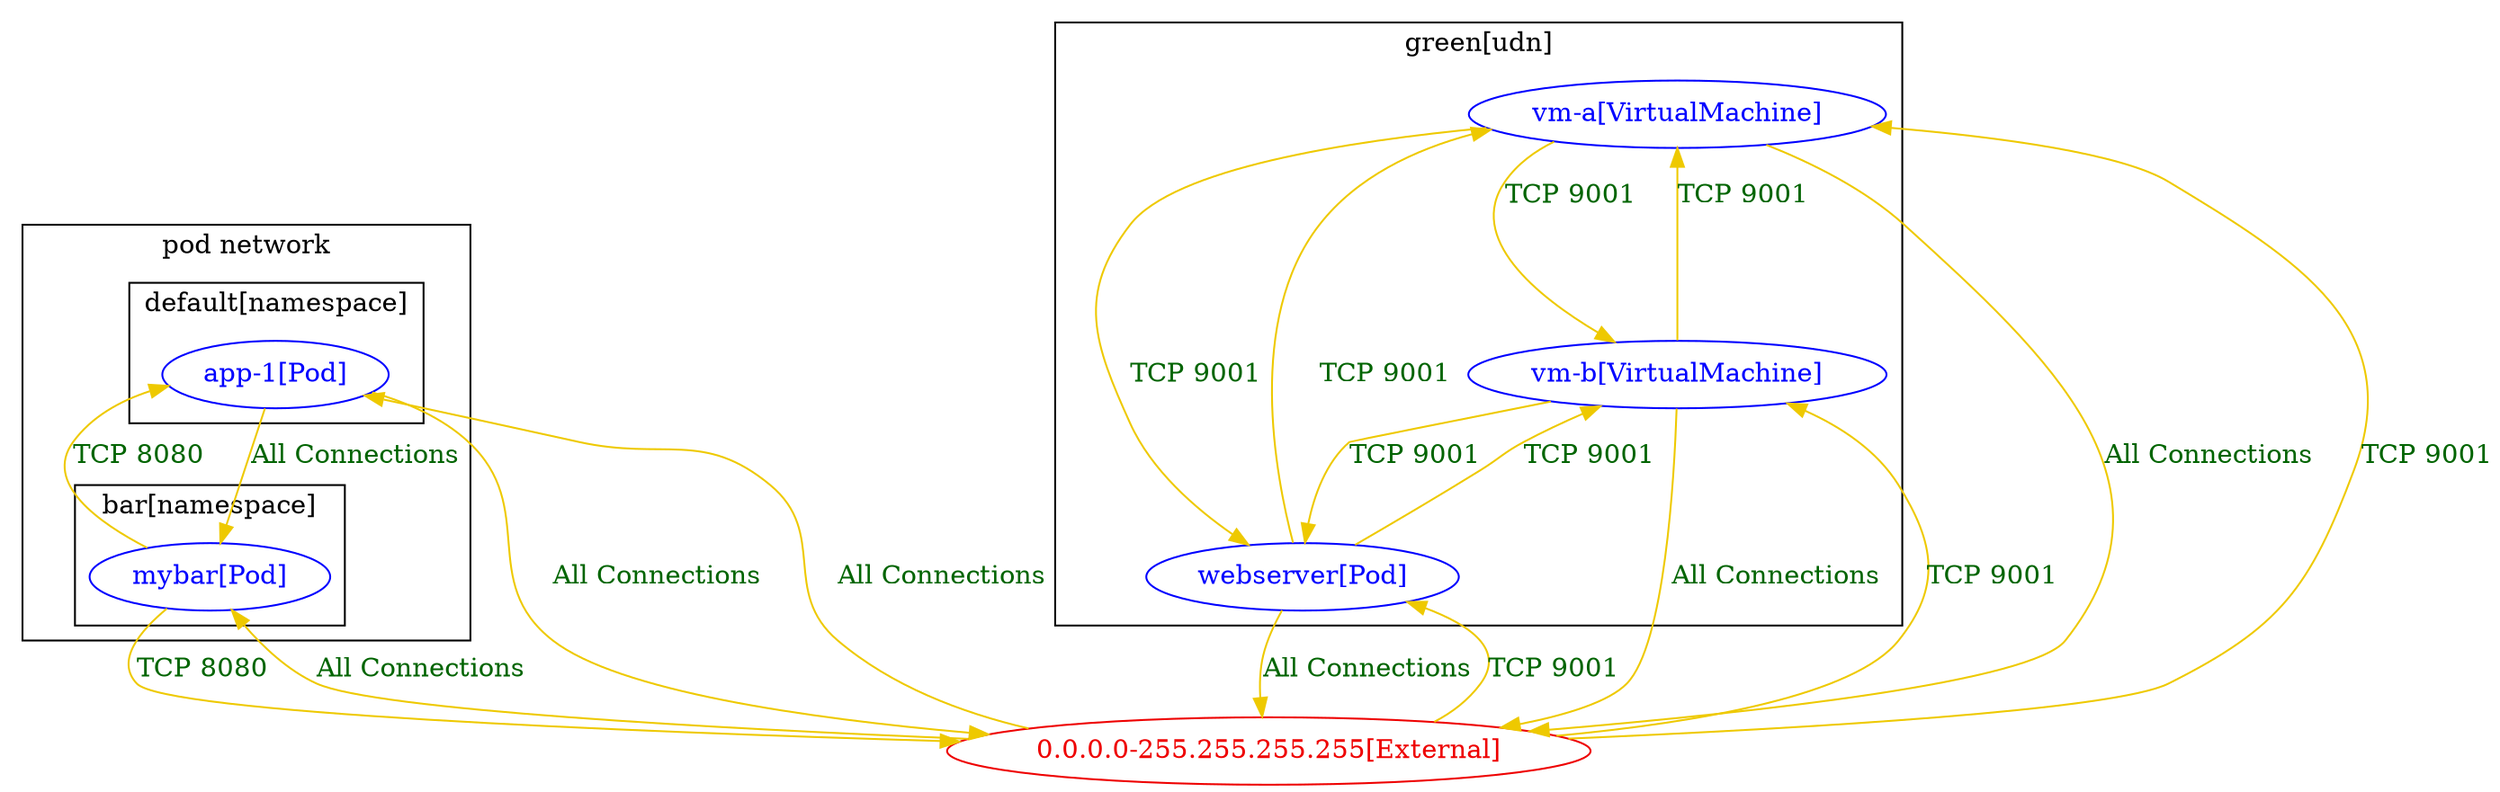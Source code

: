 digraph {
	subgraph "cluster_pod_network" {
	label="pod network"
	subgraph "cluster_bar[namespace]" {
		color="black"
		fontcolor="black"
		"bar/mybar[Pod]" [label="mybar[Pod]" color="blue" fontcolor="blue"]
		label="bar[namespace]"
	}
	subgraph "cluster_default[namespace]" {
		color="black"
		fontcolor="black"
		"default/app-1[Pod]" [label="app-1[Pod]" color="blue" fontcolor="blue"]
		label="default[namespace]"
	}
	}
	subgraph "cluster_green[udn]" {
		color="black"
		fontcolor="black"
		"green/vm-a[VirtualMachine]" [label="vm-a[VirtualMachine]" color="blue" fontcolor="blue"]
		"green/vm-b[VirtualMachine]" [label="vm-b[VirtualMachine]" color="blue" fontcolor="blue"]
		"green/webserver[Pod]" [label="webserver[Pod]" color="blue" fontcolor="blue"]
		label="green[udn]"
	}
	"0.0.0.0-255.255.255.255[External]" [label="0.0.0.0-255.255.255.255[External]" color="red2" fontcolor="red2"]
	"0.0.0.0-255.255.255.255[External]" -> "bar/mybar[Pod]" [label="All Connections" color="gold2" fontcolor="darkgreen" weight=0.5]
	"0.0.0.0-255.255.255.255[External]" -> "default/app-1[Pod]" [label="All Connections" color="gold2" fontcolor="darkgreen" weight=0.5]
	"0.0.0.0-255.255.255.255[External]" -> "green/vm-a[VirtualMachine]" [label="TCP 9001" color="gold2" fontcolor="darkgreen" weight=0.5]
	"0.0.0.0-255.255.255.255[External]" -> "green/vm-b[VirtualMachine]" [label="TCP 9001" color="gold2" fontcolor="darkgreen" weight=0.5]
	"0.0.0.0-255.255.255.255[External]" -> "green/webserver[Pod]" [label="TCP 9001" color="gold2" fontcolor="darkgreen" weight=0.5]
	"bar/mybar[Pod]" -> "0.0.0.0-255.255.255.255[External]" [label="TCP 8080" color="gold2" fontcolor="darkgreen" weight=1]
	"bar/mybar[Pod]" -> "default/app-1[Pod]" [label="TCP 8080" color="gold2" fontcolor="darkgreen" weight=0.5]
	"default/app-1[Pod]" -> "0.0.0.0-255.255.255.255[External]" [label="All Connections" color="gold2" fontcolor="darkgreen" weight=1]
	"default/app-1[Pod]" -> "bar/mybar[Pod]" [label="All Connections" color="gold2" fontcolor="darkgreen" weight=1]
	"green/vm-a[VirtualMachine]" -> "0.0.0.0-255.255.255.255[External]" [label="All Connections" color="gold2" fontcolor="darkgreen" weight=1]
	"green/vm-a[VirtualMachine]" -> "green/vm-b[VirtualMachine]" [label="TCP 9001" color="gold2" fontcolor="darkgreen" weight=0.5]
	"green/vm-a[VirtualMachine]" -> "green/webserver[Pod]" [label="TCP 9001" color="gold2" fontcolor="darkgreen" weight=0.5]
	"green/vm-b[VirtualMachine]" -> "0.0.0.0-255.255.255.255[External]" [label="All Connections" color="gold2" fontcolor="darkgreen" weight=1]
	"green/vm-b[VirtualMachine]" -> "green/vm-a[VirtualMachine]" [label="TCP 9001" color="gold2" fontcolor="darkgreen" weight=1]
	"green/vm-b[VirtualMachine]" -> "green/webserver[Pod]" [label="TCP 9001" color="gold2" fontcolor="darkgreen" weight=0.5]
	"green/webserver[Pod]" -> "0.0.0.0-255.255.255.255[External]" [label="All Connections" color="gold2" fontcolor="darkgreen" weight=1]
	"green/webserver[Pod]" -> "green/vm-a[VirtualMachine]" [label="TCP 9001" color="gold2" fontcolor="darkgreen" weight=1]
	"green/webserver[Pod]" -> "green/vm-b[VirtualMachine]" [label="TCP 9001" color="gold2" fontcolor="darkgreen" weight=1]
}